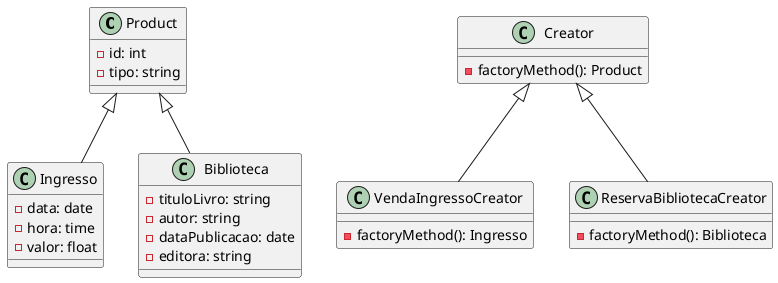 @startuml
' Define abstract classes
class Product {
  - id: int
  - tipo: string
}

class Ingresso extends Product {
  - data: date
  - hora: time
  - valor: float
}

class Biblioteca extends Product {
  - tituloLivro: string
  - autor: string
  - dataPublicacao: date
  - editora: string
}

' Define abstract creator classes
class Creator {
  - factoryMethod(): Product
}

class VendaIngressoCreator extends Creator {
  - factoryMethod(): Ingresso
}

class ReservaBibliotecaCreator extends Creator {
  - factoryMethod(): Biblioteca
}

@enduml

